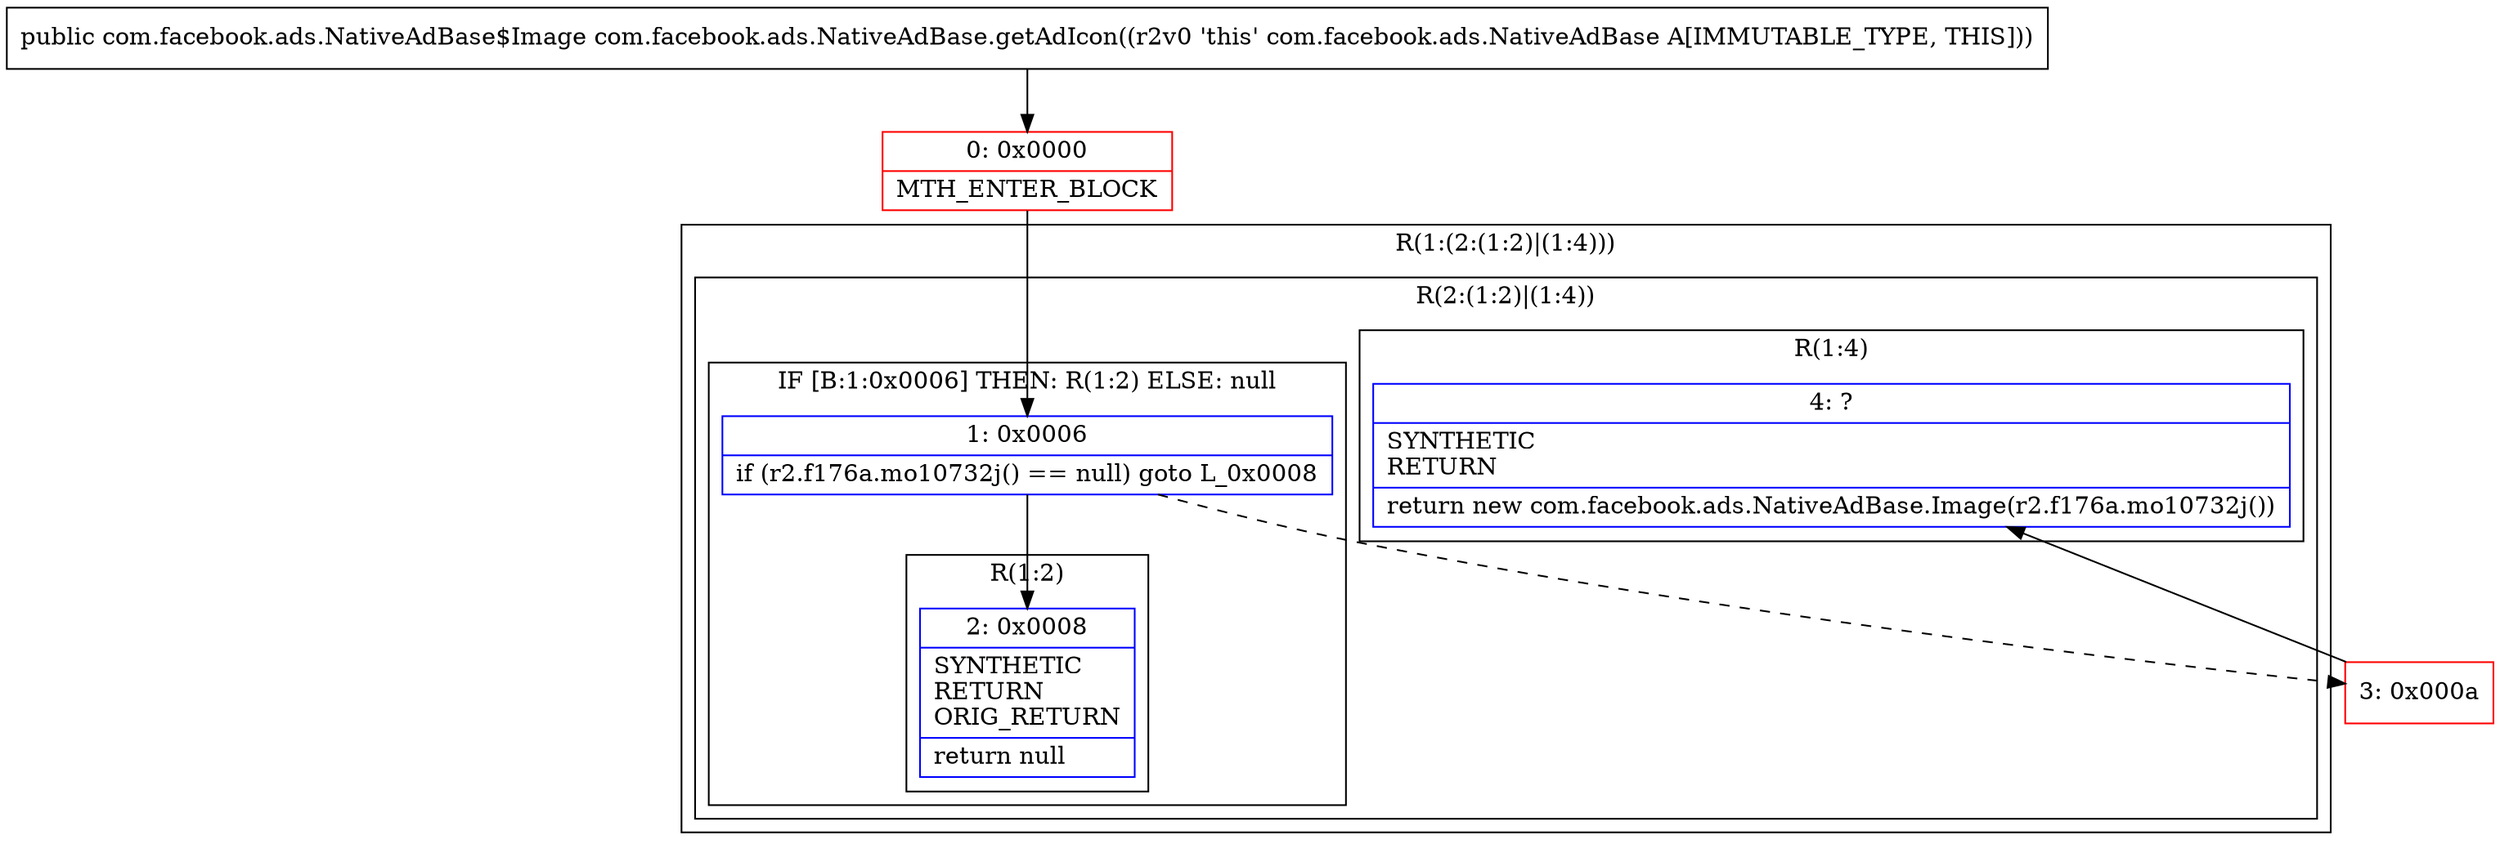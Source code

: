 digraph "CFG forcom.facebook.ads.NativeAdBase.getAdIcon()Lcom\/facebook\/ads\/NativeAdBase$Image;" {
subgraph cluster_Region_715633611 {
label = "R(1:(2:(1:2)|(1:4)))";
node [shape=record,color=blue];
subgraph cluster_Region_408707347 {
label = "R(2:(1:2)|(1:4))";
node [shape=record,color=blue];
subgraph cluster_IfRegion_1976055535 {
label = "IF [B:1:0x0006] THEN: R(1:2) ELSE: null";
node [shape=record,color=blue];
Node_1 [shape=record,label="{1\:\ 0x0006|if (r2.f176a.mo10732j() == null) goto L_0x0008\l}"];
subgraph cluster_Region_1459366596 {
label = "R(1:2)";
node [shape=record,color=blue];
Node_2 [shape=record,label="{2\:\ 0x0008|SYNTHETIC\lRETURN\lORIG_RETURN\l|return null\l}"];
}
}
subgraph cluster_Region_1104343611 {
label = "R(1:4)";
node [shape=record,color=blue];
Node_4 [shape=record,label="{4\:\ ?|SYNTHETIC\lRETURN\l|return new com.facebook.ads.NativeAdBase.Image(r2.f176a.mo10732j())\l}"];
}
}
}
Node_0 [shape=record,color=red,label="{0\:\ 0x0000|MTH_ENTER_BLOCK\l}"];
Node_3 [shape=record,color=red,label="{3\:\ 0x000a}"];
MethodNode[shape=record,label="{public com.facebook.ads.NativeAdBase$Image com.facebook.ads.NativeAdBase.getAdIcon((r2v0 'this' com.facebook.ads.NativeAdBase A[IMMUTABLE_TYPE, THIS])) }"];
MethodNode -> Node_0;
Node_1 -> Node_2;
Node_1 -> Node_3[style=dashed];
Node_0 -> Node_1;
Node_3 -> Node_4;
}

